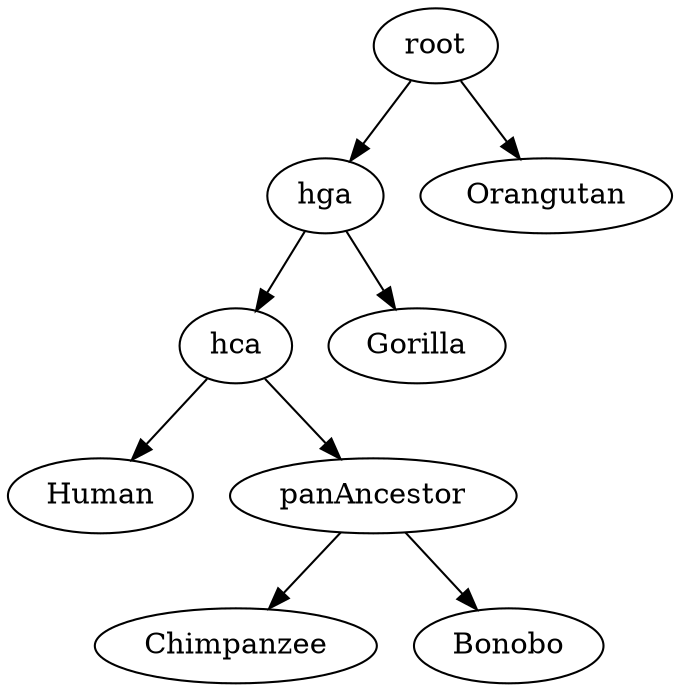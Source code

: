 digraph {
root -> hga -> hca -> Human;
root -> Orangutan;
hga -> Gorilla;
hca -> panAncestor -> Chimpanzee;
panAncestor -> Bonobo;
}
